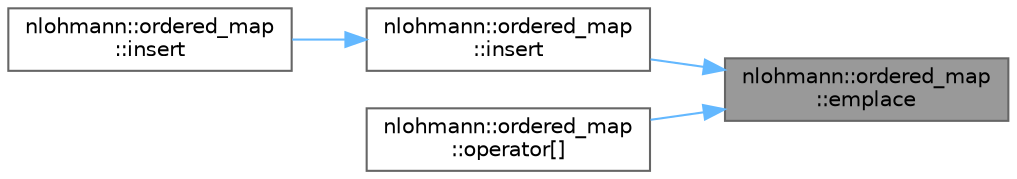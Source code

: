 digraph "nlohmann::ordered_map::emplace"
{
 // LATEX_PDF_SIZE
  bgcolor="transparent";
  edge [fontname=Helvetica,fontsize=10,labelfontname=Helvetica,labelfontsize=10];
  node [fontname=Helvetica,fontsize=10,shape=box,height=0.2,width=0.4];
  rankdir="RL";
  Node1 [id="Node000001",label="nlohmann::ordered_map\l::emplace",height=0.2,width=0.4,color="gray40", fillcolor="grey60", style="filled", fontcolor="black",tooltip=" "];
  Node1 -> Node2 [id="edge4_Node000001_Node000002",dir="back",color="steelblue1",style="solid",tooltip=" "];
  Node2 [id="Node000002",label="nlohmann::ordered_map\l::insert",height=0.2,width=0.4,color="grey40", fillcolor="white", style="filled",URL="$structnlohmann_1_1ordered__map.html#a2dafd3fdc7dbd3233bb8c85824ee7cb0",tooltip=" "];
  Node2 -> Node3 [id="edge5_Node000002_Node000003",dir="back",color="steelblue1",style="solid",tooltip=" "];
  Node3 [id="Node000003",label="nlohmann::ordered_map\l::insert",height=0.2,width=0.4,color="grey40", fillcolor="white", style="filled",URL="$structnlohmann_1_1ordered__map.html#a2c8509f72bc33307661f1a0ed5763f9e",tooltip=" "];
  Node1 -> Node4 [id="edge6_Node000001_Node000004",dir="back",color="steelblue1",style="solid",tooltip=" "];
  Node4 [id="Node000004",label="nlohmann::ordered_map\l::operator[]",height=0.2,width=0.4,color="grey40", fillcolor="white", style="filled",URL="$structnlohmann_1_1ordered__map.html#a6b0fab5f824a32ddddfd423821e597c6",tooltip=" "];
}
